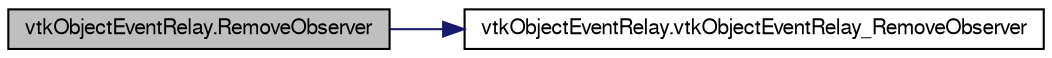 digraph G
{
  bgcolor="transparent";
  edge [fontname="FreeSans",fontsize="10",labelfontname="FreeSans",labelfontsize="10"];
  node [fontname="FreeSans",fontsize="10",shape=record];
  rankdir="LR";
  Node1 [label="vtkObjectEventRelay.RemoveObserver",height=0.2,width=0.4,color="black", fillcolor="grey75", style="filled" fontcolor="black"];
  Node1 -> Node2 [color="midnightblue",fontsize="10",style="solid",fontname="FreeSans"];
  Node2 [label="vtkObjectEventRelay.vtkObjectEventRelay_RemoveObserver",height=0.2,width=0.4,color="black",URL="$classvtk_object_event_relay.html#a90748605e39608c46f67844b608d2ad6"];
}
